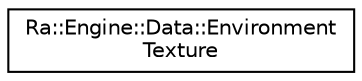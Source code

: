 digraph "Graphical Class Hierarchy"
{
 // INTERACTIVE_SVG=YES
 // LATEX_PDF_SIZE
  edge [fontname="Helvetica",fontsize="10",labelfontname="Helvetica",labelfontsize="10"];
  node [fontname="Helvetica",fontsize="10",shape=record];
  rankdir="LR";
  Node0 [label="Ra::Engine::Data::Environment\lTexture",height=0.2,width=0.4,color="black", fillcolor="white", style="filled",URL="$classRa_1_1Engine_1_1Data_1_1EnvironmentTexture.html",tooltip="Defines a spherical, infinite light sources and, optionally, sky boxes. An operator to convert an Env..."];
}
